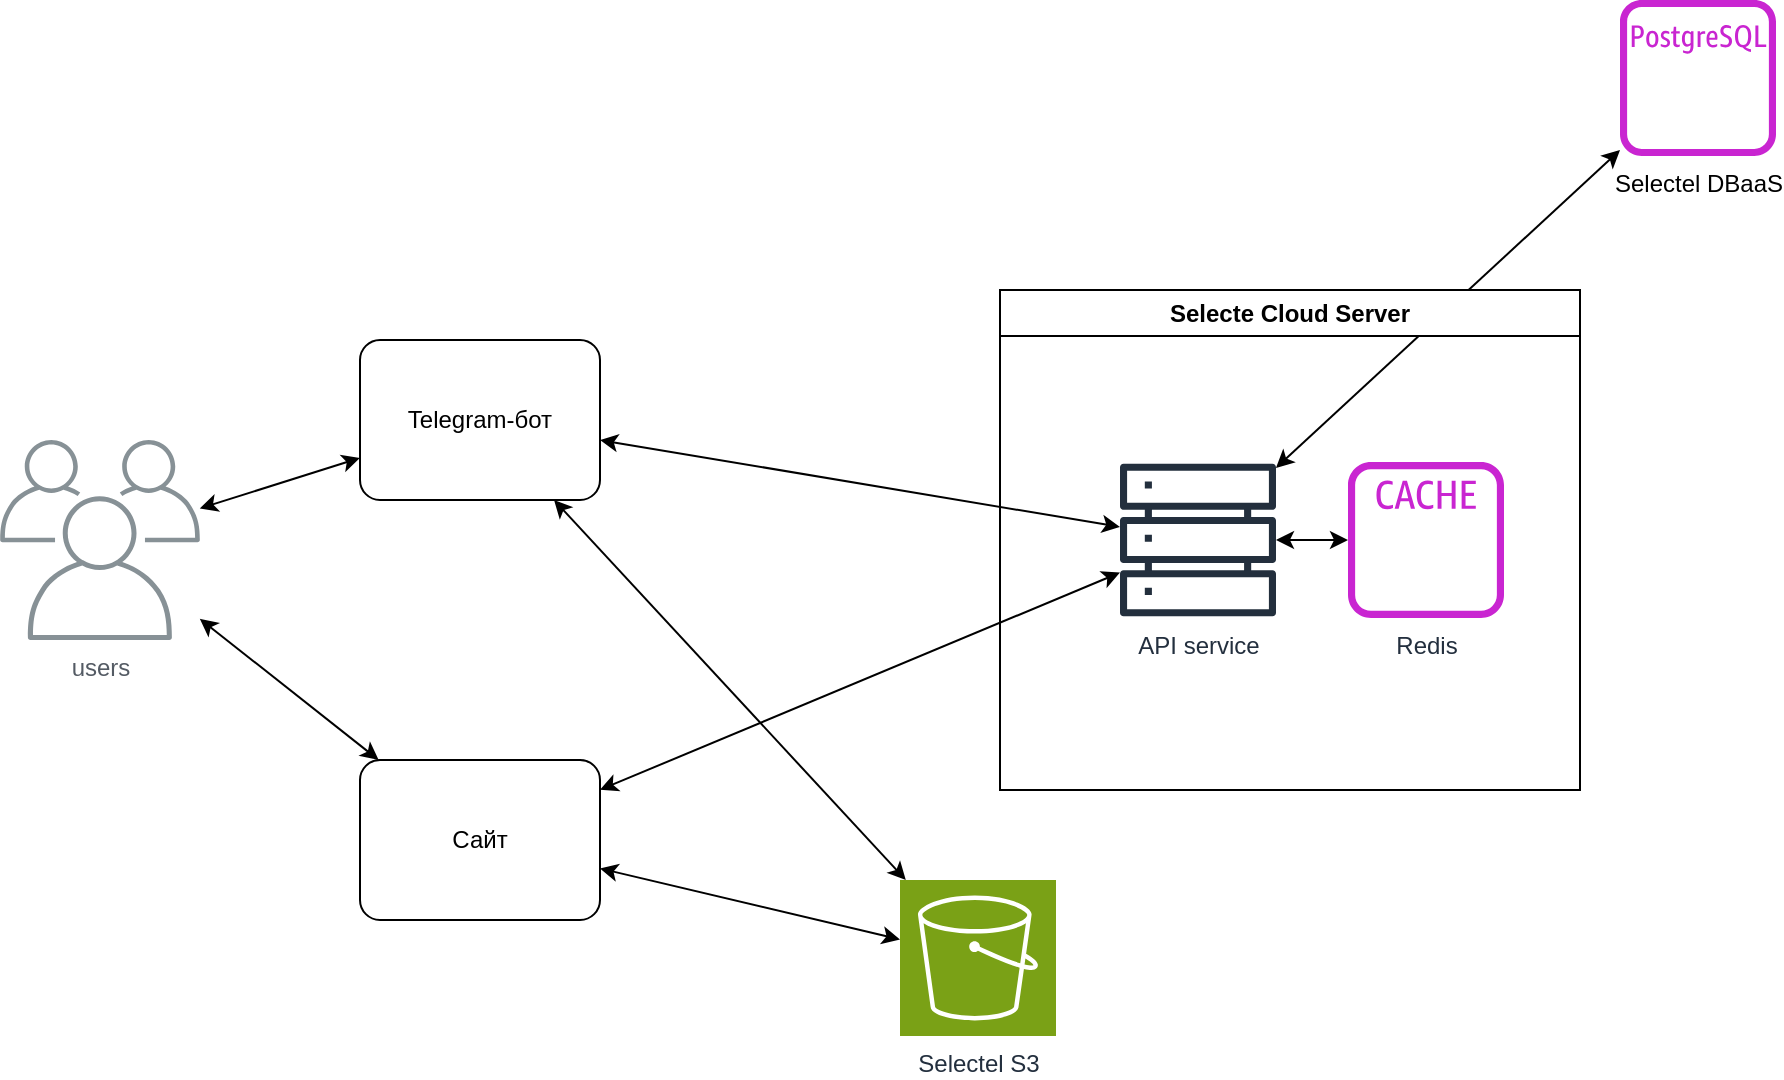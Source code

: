 <mxfile version="24.5.2" type="github" pages="2">
  <diagram name="Page-1" id="aDmIk8S-yPFbDakAWJmi">
    <mxGraphModel dx="1191" dy="636" grid="1" gridSize="10" guides="1" tooltips="1" connect="1" arrows="1" fold="1" page="1" pageScale="1" pageWidth="1200" pageHeight="1920" math="0" shadow="0">
      <root>
        <mxCell id="0" />
        <mxCell id="1" parent="0" />
        <mxCell id="5jznz3LMdx2dS7fC3zjB-3" style="rounded=0;orthogonalLoop=1;jettySize=auto;html=1;startArrow=classic;startFill=1;" edge="1" parent="1" source="5jznz3LMdx2dS7fC3zjB-18" target="5jznz3LMdx2dS7fC3zjB-1">
          <mxGeometry relative="1" as="geometry">
            <mxPoint x="110" y="264.444" as="sourcePoint" />
          </mxGeometry>
        </mxCell>
        <mxCell id="5jznz3LMdx2dS7fC3zjB-8" value="" style="rounded=0;orthogonalLoop=1;jettySize=auto;html=1;startArrow=classic;startFill=1;" edge="1" parent="1" source="5jznz3LMdx2dS7fC3zjB-11" target="5jznz3LMdx2dS7fC3zjB-17">
          <mxGeometry relative="1" as="geometry">
            <mxPoint x="550" y="287.364" as="sourcePoint" />
            <mxPoint x="690" y="348.72" as="targetPoint" />
          </mxGeometry>
        </mxCell>
        <mxCell id="5jznz3LMdx2dS7fC3zjB-10" value="" style="rounded=0;orthogonalLoop=1;jettySize=auto;html=1;startArrow=classic;startFill=1;" edge="1" parent="1" source="5jznz3LMdx2dS7fC3zjB-19" target="5jznz3LMdx2dS7fC3zjB-15">
          <mxGeometry relative="1" as="geometry">
            <mxPoint x="550" y="232.134" as="sourcePoint" />
            <mxPoint x="750" y="244" as="targetPoint" />
          </mxGeometry>
        </mxCell>
        <mxCell id="5jznz3LMdx2dS7fC3zjB-11" value="Сайт" style="points=[[0.25,0,0],[0.5,0,0],[0.75,0,0],[1,0.25,0],[1,0.5,0],[1,0.75,0],[0.75,1,0],[0.5,1,0],[0.25,1,0],[0,0.75,0],[0,0.5,0],[0,0.25,0]];shape=mxgraph.bpmn.task;whiteSpace=wrap;rectStyle=rounded;size=10;html=1;container=1;expand=0;collapsible=0;taskMarker=abstract;" vertex="1" parent="1">
          <mxGeometry x="190" y="400" width="120" height="80" as="geometry" />
        </mxCell>
        <mxCell id="5jznz3LMdx2dS7fC3zjB-12" value="&lt;div&gt;&lt;br&gt;&lt;/div&gt;" style="rounded=0;orthogonalLoop=1;jettySize=auto;html=1;startArrow=classic;startFill=1;" edge="1" parent="1" source="5jznz3LMdx2dS7fC3zjB-11" target="5jznz3LMdx2dS7fC3zjB-19">
          <mxGeometry relative="1" as="geometry">
            <mxPoint x="320" y="220" as="sourcePoint" />
            <mxPoint x="430" y="283" as="targetPoint" />
          </mxGeometry>
        </mxCell>
        <mxCell id="5jznz3LMdx2dS7fC3zjB-13" value="&lt;div&gt;&lt;br&gt;&lt;/div&gt;" style="rounded=0;orthogonalLoop=1;jettySize=auto;html=1;startArrow=classic;startFill=1;" edge="1" parent="1" source="5jznz3LMdx2dS7fC3zjB-18" target="5jznz3LMdx2dS7fC3zjB-11">
          <mxGeometry relative="1" as="geometry">
            <mxPoint x="110" y="294.737" as="sourcePoint" />
            <mxPoint x="450" y="255" as="targetPoint" />
          </mxGeometry>
        </mxCell>
        <mxCell id="5jznz3LMdx2dS7fC3zjB-15" value="&lt;span style=&quot;color: rgb(0, 0, 0); text-wrap: wrap;&quot;&gt;Selectel&amp;nbsp;&lt;/span&gt;&lt;span style=&quot;color: rgb(0, 0, 0); text-wrap: wrap; background-color: initial;&quot;&gt;DBaaS&lt;/span&gt;" style="sketch=0;outlineConnect=0;fontColor=#232F3E;gradientColor=none;fillColor=#C925D1;strokeColor=none;dashed=0;verticalLabelPosition=bottom;verticalAlign=top;align=center;html=1;fontSize=12;fontStyle=0;aspect=fixed;pointerEvents=1;shape=mxgraph.aws4.rds_postgresql_instance_alt;" vertex="1" parent="1">
          <mxGeometry x="820" y="20" width="78" height="78" as="geometry" />
        </mxCell>
        <mxCell id="5jznz3LMdx2dS7fC3zjB-17" value="Selectel S3" style="sketch=0;points=[[0,0,0],[0.25,0,0],[0.5,0,0],[0.75,0,0],[1,0,0],[0,1,0],[0.25,1,0],[0.5,1,0],[0.75,1,0],[1,1,0],[0,0.25,0],[0,0.5,0],[0,0.75,0],[1,0.25,0],[1,0.5,0],[1,0.75,0]];outlineConnect=0;fontColor=#232F3E;fillColor=#7AA116;strokeColor=#ffffff;dashed=0;verticalLabelPosition=bottom;verticalAlign=top;align=center;html=1;fontSize=12;fontStyle=0;aspect=fixed;shape=mxgraph.aws4.resourceIcon;resIcon=mxgraph.aws4.s3;" vertex="1" parent="1">
          <mxGeometry x="460" y="460" width="78" height="78" as="geometry" />
        </mxCell>
        <mxCell id="5jznz3LMdx2dS7fC3zjB-18" value="users" style="sketch=0;outlineConnect=0;gradientColor=none;fontColor=#545B64;strokeColor=none;fillColor=#879196;dashed=0;verticalLabelPosition=bottom;verticalAlign=top;align=center;html=1;fontSize=12;fontStyle=0;aspect=fixed;shape=mxgraph.aws4.illustration_users;pointerEvents=1" vertex="1" parent="1">
          <mxGeometry x="10" y="240" width="100" height="100" as="geometry" />
        </mxCell>
        <mxCell id="5jznz3LMdx2dS7fC3zjB-20" value="" style="rounded=0;orthogonalLoop=1;jettySize=auto;html=1;startArrow=classic;startFill=1;" edge="1" parent="1" source="5jznz3LMdx2dS7fC3zjB-1" target="5jznz3LMdx2dS7fC3zjB-17">
          <mxGeometry relative="1" as="geometry">
            <mxPoint x="330" y="360" as="sourcePoint" />
            <mxPoint x="690" y="361" as="targetPoint" />
          </mxGeometry>
        </mxCell>
        <mxCell id="5jznz3LMdx2dS7fC3zjB-23" value="Selecte Cloud Server" style="swimlane;whiteSpace=wrap;html=1;" vertex="1" parent="1">
          <mxGeometry x="510" y="165" width="290" height="250" as="geometry" />
        </mxCell>
        <mxCell id="5jznz3LMdx2dS7fC3zjB-19" value="API service" style="sketch=0;outlineConnect=0;fontColor=#232F3E;gradientColor=none;fillColor=#232F3D;strokeColor=none;dashed=0;verticalLabelPosition=bottom;verticalAlign=top;align=center;html=1;fontSize=12;fontStyle=0;aspect=fixed;pointerEvents=1;shape=mxgraph.aws4.servers;" vertex="1" parent="5jznz3LMdx2dS7fC3zjB-23">
          <mxGeometry x="60" y="86" width="78" height="78" as="geometry" />
        </mxCell>
        <mxCell id="5jznz3LMdx2dS7fC3zjB-14" value="Redis" style="sketch=0;outlineConnect=0;fontColor=#232F3E;gradientColor=none;fillColor=#C925D1;strokeColor=none;dashed=0;verticalLabelPosition=bottom;verticalAlign=top;align=center;html=1;fontSize=12;fontStyle=0;aspect=fixed;pointerEvents=1;shape=mxgraph.aws4.cache_node;" vertex="1" parent="5jznz3LMdx2dS7fC3zjB-23">
          <mxGeometry x="174" y="86" width="78" height="78" as="geometry" />
        </mxCell>
        <mxCell id="5jznz3LMdx2dS7fC3zjB-21" value="" style="rounded=0;orthogonalLoop=1;jettySize=auto;html=1;startArrow=classic;startFill=1;" edge="1" parent="5jznz3LMdx2dS7fC3zjB-23" source="5jznz3LMdx2dS7fC3zjB-19" target="5jznz3LMdx2dS7fC3zjB-14">
          <mxGeometry x="-0.002" relative="1" as="geometry">
            <mxPoint x="-192" y="5" as="sourcePoint" />
            <mxPoint x="-20" y="-57" as="targetPoint" />
            <mxPoint as="offset" />
          </mxGeometry>
        </mxCell>
        <mxCell id="5jznz3LMdx2dS7fC3zjB-1" value="Telegram-бот" style="points=[[0.25,0,0],[0.5,0,0],[0.75,0,0],[1,0.25,0],[1,0.5,0],[1,0.75,0],[0.75,1,0],[0.5,1,0],[0.25,1,0],[0,0.75,0],[0,0.5,0],[0,0.25,0]];shape=mxgraph.bpmn.task;whiteSpace=wrap;rectStyle=rounded;size=10;html=1;container=1;expand=0;collapsible=0;taskMarker=abstract;" vertex="1" parent="1">
          <mxGeometry x="190" y="190" width="120" height="80" as="geometry" />
        </mxCell>
        <mxCell id="5jznz3LMdx2dS7fC3zjB-7" style="rounded=0;orthogonalLoop=1;jettySize=auto;html=1;startArrow=classic;startFill=1;" edge="1" parent="1" source="5jznz3LMdx2dS7fC3zjB-1" target="5jznz3LMdx2dS7fC3zjB-19">
          <mxGeometry relative="1" as="geometry">
            <mxPoint x="169" y="410" as="sourcePoint" />
            <mxPoint x="430" y="247.5" as="targetPoint" />
          </mxGeometry>
        </mxCell>
      </root>
    </mxGraphModel>
  </diagram>
  <diagram name="Copy of Page-1" id="gBdfM_YcH687RvqtaO8Q">
    <mxGraphModel dx="1191" dy="636" grid="1" gridSize="10" guides="1" tooltips="1" connect="1" arrows="1" fold="1" page="1" pageScale="1" pageWidth="1200" pageHeight="1920" math="0" shadow="0">
      <root>
        <mxCell id="sf_XmHOGSo_Q0WM86Afz-0" />
        <mxCell id="sf_XmHOGSo_Q0WM86Afz-1" parent="sf_XmHOGSo_Q0WM86Afz-0" />
        <mxCell id="sf_XmHOGSo_Q0WM86Afz-2" style="rounded=0;orthogonalLoop=1;jettySize=auto;html=1;startArrow=classic;startFill=1;" parent="sf_XmHOGSo_Q0WM86Afz-1" source="sf_XmHOGSo_Q0WM86Afz-10" target="sf_XmHOGSo_Q0WM86Afz-16" edge="1">
          <mxGeometry relative="1" as="geometry">
            <mxPoint x="140" y="344.444" as="sourcePoint" />
          </mxGeometry>
        </mxCell>
        <mxCell id="sf_XmHOGSo_Q0WM86Afz-4" value="" style="rounded=0;orthogonalLoop=1;jettySize=auto;html=1;startArrow=classic;startFill=1;" parent="sf_XmHOGSo_Q0WM86Afz-1" source="sf_XmHOGSo_Q0WM86Afz-13" target="sf_XmHOGSo_Q0WM86Afz-8" edge="1">
          <mxGeometry relative="1" as="geometry">
            <mxPoint x="580" y="312.134" as="sourcePoint" />
            <mxPoint x="780" y="324" as="targetPoint" />
          </mxGeometry>
        </mxCell>
        <mxCell id="sf_XmHOGSo_Q0WM86Afz-8" value="&lt;span style=&quot;color: rgb(0, 0, 0); text-wrap: wrap;&quot;&gt;Selectel&amp;nbsp;&lt;/span&gt;&lt;span style=&quot;color: rgb(0, 0, 0); text-wrap: wrap; background-color: initial;&quot;&gt;DBaaS&lt;/span&gt;" style="sketch=0;outlineConnect=0;fontColor=#232F3E;gradientColor=none;fillColor=#C925D1;strokeColor=none;dashed=0;verticalLabelPosition=bottom;verticalAlign=top;align=center;html=1;fontSize=12;fontStyle=0;aspect=fixed;pointerEvents=1;shape=mxgraph.aws4.rds_postgresql_instance_alt;" parent="sf_XmHOGSo_Q0WM86Afz-1" vertex="1">
          <mxGeometry x="601" y="80" width="78" height="78" as="geometry" />
        </mxCell>
        <mxCell id="sf_XmHOGSo_Q0WM86Afz-9" value="Selectel S3" style="sketch=0;points=[[0,0,0],[0.25,0,0],[0.5,0,0],[0.75,0,0],[1,0,0],[0,1,0],[0.25,1,0],[0.5,1,0],[0.75,1,0],[1,1,0],[0,0.25,0],[0,0.5,0],[0,0.75,0],[1,0.25,0],[1,0.5,0],[1,0.75,0]];outlineConnect=0;fontColor=#232F3E;fillColor=#7AA116;strokeColor=#ffffff;dashed=0;verticalLabelPosition=bottom;verticalAlign=top;align=center;html=1;fontSize=12;fontStyle=0;aspect=fixed;shape=mxgraph.aws4.resourceIcon;resIcon=mxgraph.aws4.s3;" parent="sf_XmHOGSo_Q0WM86Afz-1" vertex="1">
          <mxGeometry x="460" y="80" width="78" height="78" as="geometry" />
        </mxCell>
        <mxCell id="sf_XmHOGSo_Q0WM86Afz-10" value="users" style="sketch=0;outlineConnect=0;gradientColor=none;fontColor=#545B64;strokeColor=none;fillColor=#879196;dashed=0;verticalLabelPosition=bottom;verticalAlign=top;align=center;html=1;fontSize=12;fontStyle=0;aspect=fixed;shape=mxgraph.aws4.illustration_users;pointerEvents=1" parent="sf_XmHOGSo_Q0WM86Afz-1" vertex="1">
          <mxGeometry x="210" y="350" width="100" height="100" as="geometry" />
        </mxCell>
        <mxCell id="sf_XmHOGSo_Q0WM86Afz-11" value="" style="rounded=0;orthogonalLoop=1;jettySize=auto;html=1;startArrow=classic;startFill=1;" parent="sf_XmHOGSo_Q0WM86Afz-1" source="sf_XmHOGSo_Q0WM86Afz-13" target="sf_XmHOGSo_Q0WM86Afz-9" edge="1">
          <mxGeometry relative="1" as="geometry">
            <mxPoint x="360" y="440" as="sourcePoint" />
            <mxPoint x="720" y="441" as="targetPoint" />
          </mxGeometry>
        </mxCell>
        <mxCell id="sf_XmHOGSo_Q0WM86Afz-12" value="Selecte Cloud Server 1" style="swimlane;whiteSpace=wrap;html=1;" parent="sf_XmHOGSo_Q0WM86Afz-1" vertex="1">
          <mxGeometry x="380" y="210" width="460" height="340" as="geometry" />
        </mxCell>
        <mxCell id="sf_XmHOGSo_Q0WM86Afz-14" value="Redis" style="sketch=0;outlineConnect=0;fontColor=#232F3E;gradientColor=none;fillColor=#C925D1;strokeColor=none;dashed=0;verticalLabelPosition=bottom;verticalAlign=top;align=center;html=1;fontSize=12;fontStyle=0;aspect=fixed;pointerEvents=1;shape=mxgraph.aws4.cache_node;" parent="sf_XmHOGSo_Q0WM86Afz-12" vertex="1">
          <mxGeometry x="360" y="141" width="78" height="78" as="geometry" />
        </mxCell>
        <mxCell id="sRQlnFxjSwezZkNOzgdZ-0" value="В одном сервисе" style="swimlane;whiteSpace=wrap;html=1;" parent="sf_XmHOGSo_Q0WM86Afz-12" vertex="1">
          <mxGeometry x="40" y="50" width="280" height="260" as="geometry" />
        </mxCell>
        <mxCell id="sf_XmHOGSo_Q0WM86Afz-16" value="Telegram-бот&lt;div&gt;для продаж (клиенты)&lt;/div&gt;" style="points=[[0.25,0,0],[0.5,0,0],[0.75,0,0],[1,0.25,0],[1,0.5,0],[1,0.75,0],[0.75,1,0],[0.5,1,0],[0.25,1,0],[0,0.75,0],[0,0.5,0],[0,0.25,0]];shape=mxgraph.bpmn.task;whiteSpace=wrap;rectStyle=rounded;size=10;html=1;container=1;expand=0;collapsible=0;taskMarker=abstract;" parent="sRQlnFxjSwezZkNOzgdZ-0" vertex="1">
          <mxGeometry x="21" y="60" width="120" height="80" as="geometry" />
        </mxCell>
        <mxCell id="sf_XmHOGSo_Q0WM86Afz-13" value="API service" style="sketch=0;outlineConnect=0;fontColor=#232F3E;gradientColor=none;fillColor=#232F3D;strokeColor=none;dashed=0;verticalLabelPosition=bottom;verticalAlign=top;align=center;html=1;fontSize=12;fontStyle=0;aspect=fixed;pointerEvents=1;shape=mxgraph.aws4.servers;" parent="sRQlnFxjSwezZkNOzgdZ-0" vertex="1">
          <mxGeometry x="181" y="91" width="78" height="78" as="geometry" />
        </mxCell>
        <mxCell id="sf_XmHOGSo_Q0WM86Afz-17" style="rounded=0;orthogonalLoop=1;jettySize=auto;html=1;startArrow=classic;startFill=1;" parent="sRQlnFxjSwezZkNOzgdZ-0" source="sf_XmHOGSo_Q0WM86Afz-16" target="sf_XmHOGSo_Q0WM86Afz-13" edge="1">
          <mxGeometry relative="1" as="geometry">
            <mxPoint x="109" y="380" as="sourcePoint" />
            <mxPoint x="370" y="217.5" as="targetPoint" />
          </mxGeometry>
        </mxCell>
        <mxCell id="sRQlnFxjSwezZkNOzgdZ-1" value="Telegram-бот для работы (админы, промоутеры)" style="points=[[0.25,0,0],[0.5,0,0],[0.75,0,0],[1,0.25,0],[1,0.5,0],[1,0.75,0],[0.75,1,0],[0.5,1,0],[0.25,1,0],[0,0.75,0],[0,0.5,0],[0,0.25,0]];shape=mxgraph.bpmn.task;whiteSpace=wrap;rectStyle=rounded;size=10;html=1;container=1;expand=0;collapsible=0;taskMarker=abstract;" parent="sRQlnFxjSwezZkNOzgdZ-0" vertex="1">
          <mxGeometry x="21" y="160" width="120" height="80" as="geometry" />
        </mxCell>
        <mxCell id="sRQlnFxjSwezZkNOzgdZ-2" style="rounded=0;orthogonalLoop=1;jettySize=auto;html=1;startArrow=classic;startFill=1;" parent="sRQlnFxjSwezZkNOzgdZ-0" source="sRQlnFxjSwezZkNOzgdZ-1" target="sf_XmHOGSo_Q0WM86Afz-13" edge="1">
          <mxGeometry relative="1" as="geometry">
            <mxPoint x="151" y="110" as="sourcePoint" />
            <mxPoint x="191" y="109" as="targetPoint" />
          </mxGeometry>
        </mxCell>
        <mxCell id="sf_XmHOGSo_Q0WM86Afz-15" value="" style="rounded=0;orthogonalLoop=1;jettySize=auto;html=1;startArrow=classic;startFill=1;" parent="sf_XmHOGSo_Q0WM86Afz-12" source="sf_XmHOGSo_Q0WM86Afz-13" target="sf_XmHOGSo_Q0WM86Afz-14" edge="1">
          <mxGeometry x="-0.002" relative="1" as="geometry">
            <mxPoint x="-192" y="5" as="sourcePoint" />
            <mxPoint x="-20" y="-57" as="targetPoint" />
            <mxPoint as="offset" />
          </mxGeometry>
        </mxCell>
        <mxCell id="sRQlnFxjSwezZkNOzgdZ-3" style="rounded=0;orthogonalLoop=1;jettySize=auto;html=1;startArrow=classic;startFill=1;" parent="sf_XmHOGSo_Q0WM86Afz-1" source="sf_XmHOGSo_Q0WM86Afz-10" target="sRQlnFxjSwezZkNOzgdZ-1" edge="1">
          <mxGeometry relative="1" as="geometry">
            <mxPoint x="320" y="370" as="sourcePoint" />
            <mxPoint x="451" y="370" as="targetPoint" />
          </mxGeometry>
        </mxCell>
      </root>
    </mxGraphModel>
  </diagram>
</mxfile>
